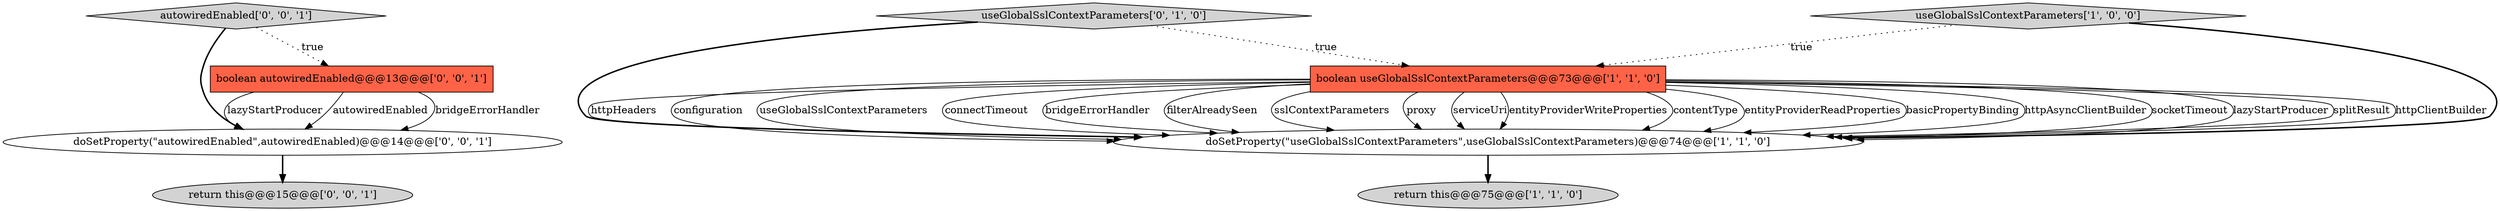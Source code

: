 digraph {
7 [style = filled, label = "autowiredEnabled['0', '0', '1']", fillcolor = lightgray, shape = diamond image = "AAA0AAABBB3BBB"];
4 [style = filled, label = "useGlobalSslContextParameters['0', '1', '0']", fillcolor = lightgray, shape = diamond image = "AAA0AAABBB2BBB"];
3 [style = filled, label = "useGlobalSslContextParameters['1', '0', '0']", fillcolor = lightgray, shape = diamond image = "AAA0AAABBB1BBB"];
5 [style = filled, label = "doSetProperty(\"autowiredEnabled\",autowiredEnabled)@@@14@@@['0', '0', '1']", fillcolor = white, shape = ellipse image = "AAA0AAABBB3BBB"];
2 [style = filled, label = "doSetProperty(\"useGlobalSslContextParameters\",useGlobalSslContextParameters)@@@74@@@['1', '1', '0']", fillcolor = white, shape = ellipse image = "AAA0AAABBB1BBB"];
1 [style = filled, label = "boolean useGlobalSslContextParameters@@@73@@@['1', '1', '0']", fillcolor = tomato, shape = box image = "AAA0AAABBB1BBB"];
0 [style = filled, label = "return this@@@75@@@['1', '1', '0']", fillcolor = lightgray, shape = ellipse image = "AAA0AAABBB1BBB"];
6 [style = filled, label = "return this@@@15@@@['0', '0', '1']", fillcolor = lightgray, shape = ellipse image = "AAA0AAABBB3BBB"];
8 [style = filled, label = "boolean autowiredEnabled@@@13@@@['0', '0', '1']", fillcolor = tomato, shape = box image = "AAA0AAABBB3BBB"];
1->2 [style = solid, label="httpHeaders"];
1->2 [style = solid, label="configuration"];
8->5 [style = solid, label="lazyStartProducer"];
1->2 [style = solid, label="useGlobalSslContextParameters"];
1->2 [style = solid, label="connectTimeout"];
4->1 [style = dotted, label="true"];
1->2 [style = solid, label="bridgeErrorHandler"];
1->2 [style = solid, label="filterAlreadySeen"];
1->2 [style = solid, label="sslContextParameters"];
1->2 [style = solid, label="proxy"];
4->2 [style = bold, label=""];
8->5 [style = solid, label="autowiredEnabled"];
1->2 [style = solid, label="serviceUri"];
1->2 [style = solid, label="entityProviderWriteProperties"];
8->5 [style = solid, label="bridgeErrorHandler"];
1->2 [style = solid, label="contentType"];
7->5 [style = bold, label=""];
2->0 [style = bold, label=""];
5->6 [style = bold, label=""];
3->2 [style = bold, label=""];
1->2 [style = solid, label="entityProviderReadProperties"];
1->2 [style = solid, label="basicPropertyBinding"];
1->2 [style = solid, label="httpAsyncClientBuilder"];
1->2 [style = solid, label="socketTimeout"];
1->2 [style = solid, label="lazyStartProducer"];
1->2 [style = solid, label="splitResult"];
7->8 [style = dotted, label="true"];
3->1 [style = dotted, label="true"];
1->2 [style = solid, label="httpClientBuilder"];
}
